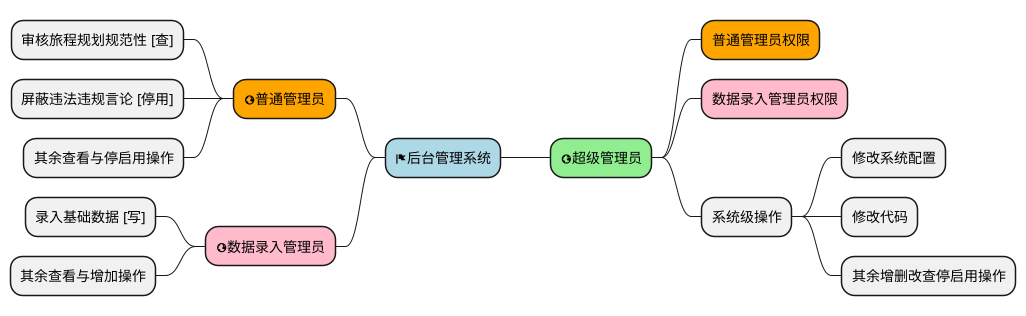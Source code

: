@startmindmap
'https://plantuml.com/mindmap-diagram

+[#lightblue] <&flag>后台管理系统
++[#lightgreen] <&globe>超级管理员
+++[#orange] 普通管理员权限
+++[#FFBBCC] 数据录入管理员权限
+++ 系统级操作
++++ 修改系统配置
++++ 修改代码
++++ 其余增删改查停启用操作
--[#orange] <&globe>普通管理员
--- 审核旅程规划规范性 [查]
--- 屏蔽违法违规言论 [停用]
--- 其余查看与停启用操作
--[#FFBBCC] <&globe>数据录入管理员
--- 录入基础数据 [写]
--- 其余查看与增加操作


@endmindmap
